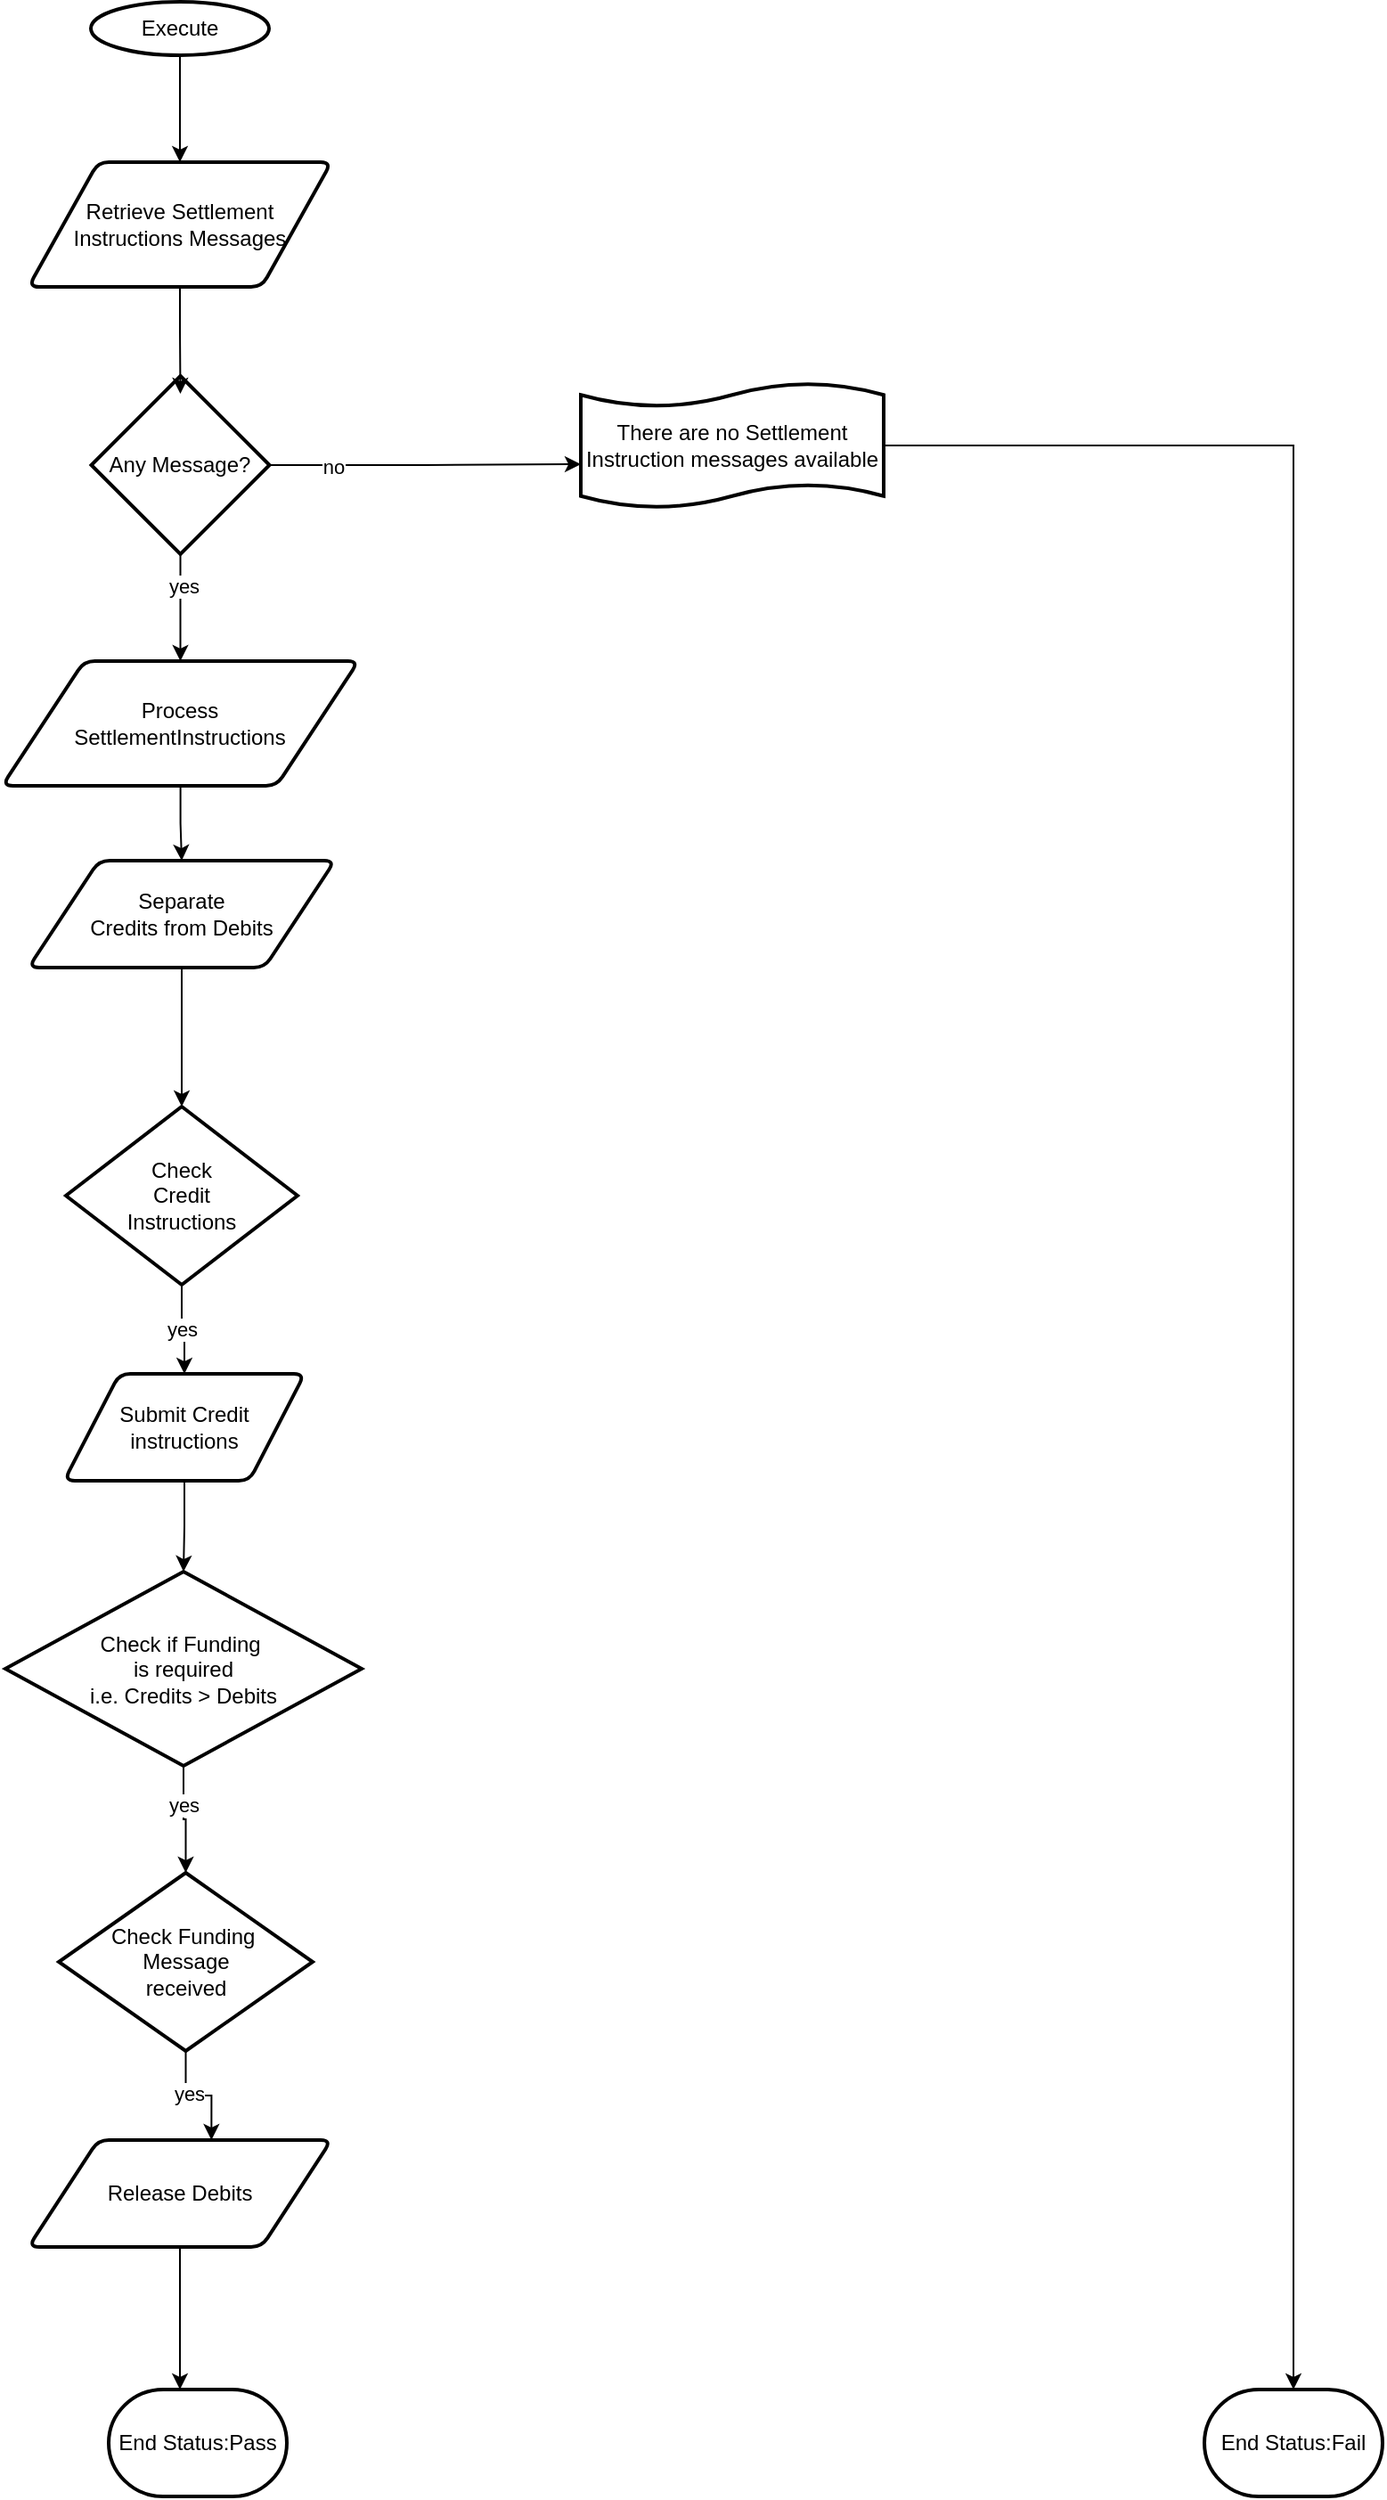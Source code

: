 <mxfile version="23.1.6" type="github">
  <diagram name="Page-1" id="rsdPZ2R_34K4D2moBG7r">
    <mxGraphModel dx="1884" dy="1560" grid="1" gridSize="10" guides="1" tooltips="1" connect="1" arrows="1" fold="1" page="1" pageScale="1" pageWidth="850" pageHeight="1100" math="0" shadow="0">
      <root>
        <mxCell id="0" />
        <mxCell id="1" parent="0" />
        <mxCell id="zQCuafONg3UHpQ3AOL7Y-16" style="edgeStyle=orthogonalEdgeStyle;rounded=0;orthogonalLoop=1;jettySize=auto;html=1;entryX=0.5;entryY=0;entryDx=0;entryDy=0;" edge="1" parent="1" source="zQCuafONg3UHpQ3AOL7Y-1" target="zQCuafONg3UHpQ3AOL7Y-2">
          <mxGeometry relative="1" as="geometry" />
        </mxCell>
        <mxCell id="zQCuafONg3UHpQ3AOL7Y-1" value="Execute" style="strokeWidth=2;html=1;shape=mxgraph.flowchart.start_1;whiteSpace=wrap;" vertex="1" parent="1">
          <mxGeometry x="25" y="-40" width="100" height="30" as="geometry" />
        </mxCell>
        <mxCell id="zQCuafONg3UHpQ3AOL7Y-2" value="Retrieve Settlement Instructions Messages" style="shape=parallelogram;html=1;strokeWidth=2;perimeter=parallelogramPerimeter;whiteSpace=wrap;rounded=1;arcSize=12;size=0.23;" vertex="1" parent="1">
          <mxGeometry x="-10" y="50" width="170" height="70" as="geometry" />
        </mxCell>
        <mxCell id="zQCuafONg3UHpQ3AOL7Y-6" style="edgeStyle=orthogonalEdgeStyle;rounded=0;orthogonalLoop=1;jettySize=auto;html=1;entryX=0;entryY=0.65;entryDx=0;entryDy=0;entryPerimeter=0;" edge="1" parent="1" source="zQCuafONg3UHpQ3AOL7Y-4" target="zQCuafONg3UHpQ3AOL7Y-7">
          <mxGeometry relative="1" as="geometry">
            <mxPoint x="360" y="250" as="targetPoint" />
          </mxGeometry>
        </mxCell>
        <mxCell id="zQCuafONg3UHpQ3AOL7Y-32" value="no" style="edgeLabel;html=1;align=center;verticalAlign=middle;resizable=0;points=[];" vertex="1" connectable="0" parent="zQCuafONg3UHpQ3AOL7Y-6">
          <mxGeometry x="-0.597" y="-1" relative="1" as="geometry">
            <mxPoint as="offset" />
          </mxGeometry>
        </mxCell>
        <mxCell id="zQCuafONg3UHpQ3AOL7Y-52" value="" style="edgeStyle=orthogonalEdgeStyle;rounded=0;orthogonalLoop=1;jettySize=auto;html=1;" edge="1" parent="1" source="zQCuafONg3UHpQ3AOL7Y-4" target="zQCuafONg3UHpQ3AOL7Y-15">
          <mxGeometry relative="1" as="geometry" />
        </mxCell>
        <mxCell id="zQCuafONg3UHpQ3AOL7Y-53" value="yes" style="edgeLabel;html=1;align=center;verticalAlign=middle;resizable=0;points=[];" vertex="1" connectable="0" parent="zQCuafONg3UHpQ3AOL7Y-52">
          <mxGeometry x="-0.4" y="1" relative="1" as="geometry">
            <mxPoint as="offset" />
          </mxGeometry>
        </mxCell>
        <mxCell id="zQCuafONg3UHpQ3AOL7Y-4" value="Any Message?" style="strokeWidth=2;html=1;shape=mxgraph.flowchart.decision;whiteSpace=wrap;" vertex="1" parent="1">
          <mxGeometry x="25.25" y="170" width="100" height="100" as="geometry" />
        </mxCell>
        <mxCell id="zQCuafONg3UHpQ3AOL7Y-47" style="edgeStyle=orthogonalEdgeStyle;rounded=0;orthogonalLoop=1;jettySize=auto;html=1;" edge="1" parent="1" source="zQCuafONg3UHpQ3AOL7Y-7" target="zQCuafONg3UHpQ3AOL7Y-46">
          <mxGeometry relative="1" as="geometry" />
        </mxCell>
        <mxCell id="zQCuafONg3UHpQ3AOL7Y-7" value="There are no Settlement Instruction messages available" style="shape=tape;whiteSpace=wrap;html=1;strokeWidth=2;size=0.19" vertex="1" parent="1">
          <mxGeometry x="300" y="174" width="170" height="70" as="geometry" />
        </mxCell>
        <mxCell id="zQCuafONg3UHpQ3AOL7Y-55" style="edgeStyle=orthogonalEdgeStyle;rounded=0;orthogonalLoop=1;jettySize=auto;html=1;entryX=0.5;entryY=0;entryDx=0;entryDy=0;" edge="1" parent="1" source="zQCuafONg3UHpQ3AOL7Y-15" target="zQCuafONg3UHpQ3AOL7Y-48">
          <mxGeometry relative="1" as="geometry" />
        </mxCell>
        <mxCell id="zQCuafONg3UHpQ3AOL7Y-15" value="Process&lt;br&gt;SettlementInstructions" style="shape=parallelogram;html=1;strokeWidth=2;perimeter=parallelogramPerimeter;whiteSpace=wrap;rounded=1;arcSize=12;size=0.23;" vertex="1" parent="1">
          <mxGeometry x="-24.75" y="330" width="200" height="70" as="geometry" />
        </mxCell>
        <mxCell id="zQCuafONg3UHpQ3AOL7Y-17" style="edgeStyle=orthogonalEdgeStyle;rounded=0;orthogonalLoop=1;jettySize=auto;html=1;entryX=0.5;entryY=0.1;entryDx=0;entryDy=0;entryPerimeter=0;" edge="1" parent="1" source="zQCuafONg3UHpQ3AOL7Y-2" target="zQCuafONg3UHpQ3AOL7Y-4">
          <mxGeometry relative="1" as="geometry">
            <mxPoint x="74.06" y="170" as="targetPoint" />
          </mxGeometry>
        </mxCell>
        <mxCell id="zQCuafONg3UHpQ3AOL7Y-29" style="edgeStyle=orthogonalEdgeStyle;rounded=0;orthogonalLoop=1;jettySize=auto;html=1;" edge="1" parent="1" source="zQCuafONg3UHpQ3AOL7Y-26" target="zQCuafONg3UHpQ3AOL7Y-28">
          <mxGeometry relative="1" as="geometry" />
        </mxCell>
        <mxCell id="zQCuafONg3UHpQ3AOL7Y-30" value="yes" style="edgeLabel;html=1;align=center;verticalAlign=middle;resizable=0;points=[];" vertex="1" connectable="0" parent="zQCuafONg3UHpQ3AOL7Y-29">
          <mxGeometry x="-0.033" relative="1" as="geometry">
            <mxPoint as="offset" />
          </mxGeometry>
        </mxCell>
        <mxCell id="zQCuafONg3UHpQ3AOL7Y-26" value="Check&lt;br&gt;Credit&lt;br&gt;Instructions" style="strokeWidth=2;html=1;shape=mxgraph.flowchart.decision;whiteSpace=wrap;" vertex="1" parent="1">
          <mxGeometry x="11" y="580" width="130" height="100" as="geometry" />
        </mxCell>
        <mxCell id="zQCuafONg3UHpQ3AOL7Y-35" style="edgeStyle=orthogonalEdgeStyle;rounded=0;orthogonalLoop=1;jettySize=auto;html=1;" edge="1" parent="1" source="zQCuafONg3UHpQ3AOL7Y-28" target="zQCuafONg3UHpQ3AOL7Y-33">
          <mxGeometry relative="1" as="geometry" />
        </mxCell>
        <mxCell id="zQCuafONg3UHpQ3AOL7Y-28" value="Submit Credit&lt;br&gt;instructions" style="shape=parallelogram;html=1;strokeWidth=2;perimeter=parallelogramPerimeter;whiteSpace=wrap;rounded=1;arcSize=12;size=0.23;" vertex="1" parent="1">
          <mxGeometry x="10" y="730" width="135" height="60" as="geometry" />
        </mxCell>
        <mxCell id="zQCuafONg3UHpQ3AOL7Y-37" style="edgeStyle=orthogonalEdgeStyle;rounded=0;orthogonalLoop=1;jettySize=auto;html=1;" edge="1" parent="1" source="zQCuafONg3UHpQ3AOL7Y-33" target="zQCuafONg3UHpQ3AOL7Y-36">
          <mxGeometry relative="1" as="geometry" />
        </mxCell>
        <mxCell id="zQCuafONg3UHpQ3AOL7Y-38" value="yes" style="edgeLabel;html=1;align=center;verticalAlign=middle;resizable=0;points=[];" vertex="1" connectable="0" parent="zQCuafONg3UHpQ3AOL7Y-37">
          <mxGeometry x="-0.278" relative="1" as="geometry">
            <mxPoint as="offset" />
          </mxGeometry>
        </mxCell>
        <mxCell id="zQCuafONg3UHpQ3AOL7Y-33" value="Check if Funding&amp;nbsp;&lt;br&gt;is required&lt;br&gt;i.e. Credits &amp;gt; Debits" style="strokeWidth=2;html=1;shape=mxgraph.flowchart.decision;whiteSpace=wrap;" vertex="1" parent="1">
          <mxGeometry x="-23" y="841" width="200" height="109" as="geometry" />
        </mxCell>
        <mxCell id="zQCuafONg3UHpQ3AOL7Y-36" value="Check Funding&amp;nbsp;&lt;br&gt;Message&lt;br&gt;received" style="strokeWidth=2;html=1;shape=mxgraph.flowchart.decision;whiteSpace=wrap;" vertex="1" parent="1">
          <mxGeometry x="7" y="1010" width="142.5" height="100" as="geometry" />
        </mxCell>
        <mxCell id="zQCuafONg3UHpQ3AOL7Y-41" value="Release Debits" style="shape=parallelogram;html=1;strokeWidth=2;perimeter=parallelogramPerimeter;whiteSpace=wrap;rounded=1;arcSize=12;size=0.23;" vertex="1" parent="1">
          <mxGeometry x="-10" y="1160" width="170" height="60" as="geometry" />
        </mxCell>
        <mxCell id="zQCuafONg3UHpQ3AOL7Y-42" style="edgeStyle=orthogonalEdgeStyle;rounded=0;orthogonalLoop=1;jettySize=auto;html=1;entryX=0.604;entryY=0;entryDx=0;entryDy=0;entryPerimeter=0;" edge="1" parent="1" source="zQCuafONg3UHpQ3AOL7Y-36" target="zQCuafONg3UHpQ3AOL7Y-41">
          <mxGeometry relative="1" as="geometry" />
        </mxCell>
        <mxCell id="zQCuafONg3UHpQ3AOL7Y-43" value="yes" style="edgeLabel;html=1;align=center;verticalAlign=middle;resizable=0;points=[];" vertex="1" connectable="0" parent="zQCuafONg3UHpQ3AOL7Y-42">
          <mxGeometry x="-0.264" y="1" relative="1" as="geometry">
            <mxPoint as="offset" />
          </mxGeometry>
        </mxCell>
        <mxCell id="zQCuafONg3UHpQ3AOL7Y-44" value="End Status:Pass" style="strokeWidth=2;html=1;shape=mxgraph.flowchart.terminator;whiteSpace=wrap;" vertex="1" parent="1">
          <mxGeometry x="35" y="1300" width="100" height="60" as="geometry" />
        </mxCell>
        <mxCell id="zQCuafONg3UHpQ3AOL7Y-45" style="edgeStyle=orthogonalEdgeStyle;rounded=0;orthogonalLoop=1;jettySize=auto;html=1;entryX=0.4;entryY=0;entryDx=0;entryDy=0;entryPerimeter=0;" edge="1" parent="1" source="zQCuafONg3UHpQ3AOL7Y-41" target="zQCuafONg3UHpQ3AOL7Y-44">
          <mxGeometry relative="1" as="geometry" />
        </mxCell>
        <mxCell id="zQCuafONg3UHpQ3AOL7Y-46" value="End Status:Fail" style="strokeWidth=2;html=1;shape=mxgraph.flowchart.terminator;whiteSpace=wrap;" vertex="1" parent="1">
          <mxGeometry x="650" y="1300" width="100" height="60" as="geometry" />
        </mxCell>
        <mxCell id="zQCuafONg3UHpQ3AOL7Y-60" value="" style="edgeStyle=orthogonalEdgeStyle;rounded=0;orthogonalLoop=1;jettySize=auto;html=1;" edge="1" parent="1" source="zQCuafONg3UHpQ3AOL7Y-48" target="zQCuafONg3UHpQ3AOL7Y-26">
          <mxGeometry relative="1" as="geometry" />
        </mxCell>
        <mxCell id="zQCuafONg3UHpQ3AOL7Y-48" value="Separate &lt;br&gt;Credits from&amp;nbsp;Debits" style="shape=parallelogram;html=1;strokeWidth=2;perimeter=parallelogramPerimeter;whiteSpace=wrap;rounded=1;arcSize=12;size=0.23;" vertex="1" parent="1">
          <mxGeometry x="-10" y="442" width="172" height="60" as="geometry" />
        </mxCell>
      </root>
    </mxGraphModel>
  </diagram>
</mxfile>
